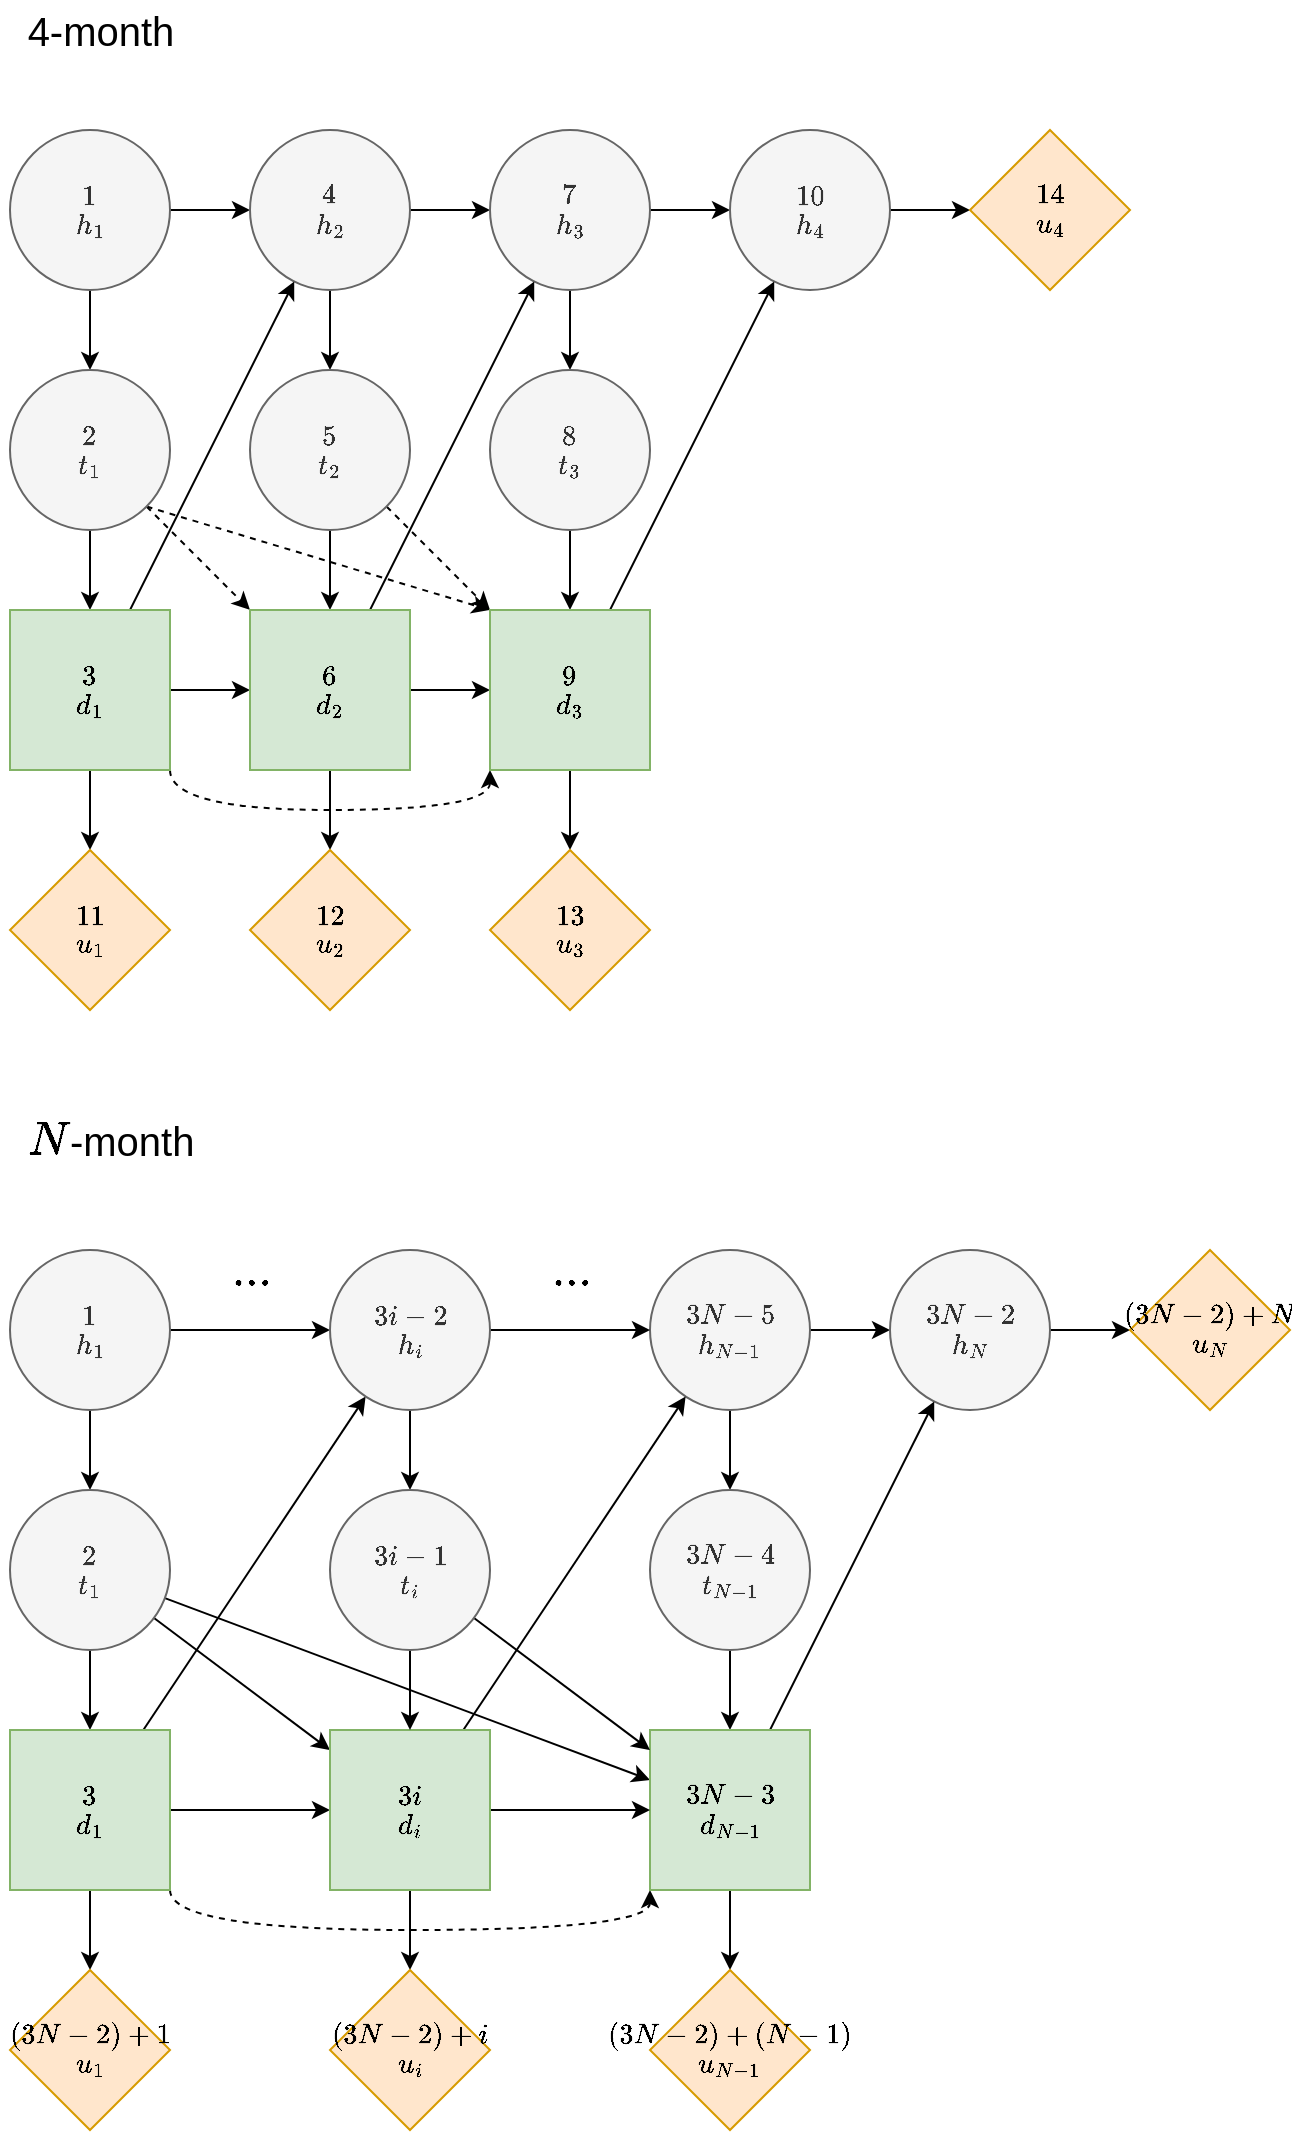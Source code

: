 <mxfile version="13.3.5" type="device"><diagram id="lBxmtTDQUs91-ZJzMR9x" name="Page-1"><mxGraphModel dx="1422" dy="881" grid="1" gridSize="10" guides="1" tooltips="1" connect="1" arrows="1" fold="1" page="1" pageScale="1" pageWidth="850" pageHeight="1100" math="1" shadow="0"><root><mxCell id="0"/><mxCell id="1" parent="0"/><mxCell id="7JQAHB_OFvZ4Ws6NVtLk-37" style="edgeStyle=orthogonalEdgeStyle;rounded=0;orthogonalLoop=1;jettySize=auto;html=1;curved=1;" parent="1" source="7JQAHB_OFvZ4Ws6NVtLk-39" target="7JQAHB_OFvZ4Ws6NVtLk-42" edge="1"><mxGeometry relative="1" as="geometry"/></mxCell><mxCell id="7JQAHB_OFvZ4Ws6NVtLk-38" style="edgeStyle=orthogonalEdgeStyle;rounded=0;orthogonalLoop=1;jettySize=auto;html=1;curved=1;" parent="1" source="7JQAHB_OFvZ4Ws6NVtLk-39" target="7JQAHB_OFvZ4Ws6NVtLk-52" edge="1"><mxGeometry relative="1" as="geometry"/></mxCell><mxCell id="7JQAHB_OFvZ4Ws6NVtLk-39" value="`1`&lt;br&gt;`h_1`" style="ellipse;whiteSpace=wrap;html=1;aspect=fixed;fillColor=#f5f5f5;strokeColor=#666666;fontColor=#333333;" parent="1" vertex="1"><mxGeometry x="40" y="80" width="80" height="80" as="geometry"/></mxCell><mxCell id="7JQAHB_OFvZ4Ws6NVtLk-40" style="edgeStyle=orthogonalEdgeStyle;rounded=0;orthogonalLoop=1;jettySize=auto;html=1;curved=1;" parent="1" source="7JQAHB_OFvZ4Ws6NVtLk-42" target="7JQAHB_OFvZ4Ws6NVtLk-45" edge="1"><mxGeometry relative="1" as="geometry"/></mxCell><mxCell id="7JQAHB_OFvZ4Ws6NVtLk-41" style="edgeStyle=orthogonalEdgeStyle;rounded=0;orthogonalLoop=1;jettySize=auto;html=1;curved=1;" parent="1" source="7JQAHB_OFvZ4Ws6NVtLk-42" target="7JQAHB_OFvZ4Ws6NVtLk-55" edge="1"><mxGeometry relative="1" as="geometry"/></mxCell><mxCell id="7JQAHB_OFvZ4Ws6NVtLk-42" value="&lt;div&gt;`4`&lt;/div&gt;&lt;div&gt;`h_2`&lt;br&gt;&lt;/div&gt;" style="ellipse;whiteSpace=wrap;html=1;aspect=fixed;fillColor=#f5f5f5;strokeColor=#666666;fontColor=#333333;" parent="1" vertex="1"><mxGeometry x="160" y="80" width="80" height="80" as="geometry"/></mxCell><mxCell id="7JQAHB_OFvZ4Ws6NVtLk-43" style="edgeStyle=orthogonalEdgeStyle;rounded=0;orthogonalLoop=1;jettySize=auto;html=1;curved=1;" parent="1" source="7JQAHB_OFvZ4Ws6NVtLk-45" target="7JQAHB_OFvZ4Ws6NVtLk-47" edge="1"><mxGeometry relative="1" as="geometry"/></mxCell><mxCell id="7JQAHB_OFvZ4Ws6NVtLk-44" style="edgeStyle=orthogonalEdgeStyle;rounded=0;orthogonalLoop=1;jettySize=auto;html=1;curved=1;" parent="1" source="7JQAHB_OFvZ4Ws6NVtLk-45" target="7JQAHB_OFvZ4Ws6NVtLk-57" edge="1"><mxGeometry relative="1" as="geometry"/></mxCell><mxCell id="7JQAHB_OFvZ4Ws6NVtLk-45" value="`7`&lt;br&gt;`h_3`" style="ellipse;whiteSpace=wrap;html=1;aspect=fixed;fillColor=#f5f5f5;strokeColor=#666666;fontColor=#333333;" parent="1" vertex="1"><mxGeometry x="280" y="80" width="80" height="80" as="geometry"/></mxCell><mxCell id="7JQAHB_OFvZ4Ws6NVtLk-46" style="edgeStyle=orthogonalEdgeStyle;rounded=0;orthogonalLoop=1;jettySize=auto;html=1;curved=1;" parent="1" source="7JQAHB_OFvZ4Ws6NVtLk-47" target="7JQAHB_OFvZ4Ws6NVtLk-48" edge="1"><mxGeometry relative="1" as="geometry"/></mxCell><mxCell id="7JQAHB_OFvZ4Ws6NVtLk-47" value="`10`&lt;br&gt;`h_4`" style="ellipse;whiteSpace=wrap;html=1;aspect=fixed;fillColor=#f5f5f5;strokeColor=#666666;fontColor=#333333;" parent="1" vertex="1"><mxGeometry x="400" y="80" width="80" height="80" as="geometry"/></mxCell><mxCell id="7JQAHB_OFvZ4Ws6NVtLk-48" value="`14`&lt;br&gt;`u_4`" style="rhombus;whiteSpace=wrap;html=1;fontFamily=Helvetica;fontSize=12;fontColor=#000000;align=center;strokeColor=#d79b00;fillColor=#ffe6cc;" parent="1" vertex="1"><mxGeometry x="520" y="80" width="80" height="80" as="geometry"/></mxCell><mxCell id="7JQAHB_OFvZ4Ws6NVtLk-49" style="edgeStyle=orthogonalEdgeStyle;rounded=0;orthogonalLoop=1;jettySize=auto;html=1;curved=1;" parent="1" source="7JQAHB_OFvZ4Ws6NVtLk-52" target="7JQAHB_OFvZ4Ws6NVtLk-62" edge="1"><mxGeometry relative="1" as="geometry"/></mxCell><mxCell id="7JQAHB_OFvZ4Ws6NVtLk-51" style="edgeStyle=none;rounded=0;orthogonalLoop=1;jettySize=auto;html=1;exitX=1;exitY=1;exitDx=0;exitDy=0;entryX=0;entryY=0;entryDx=0;entryDy=0;fillColor=#f5f5f5;dashed=1;" parent="1" source="7JQAHB_OFvZ4Ws6NVtLk-52" target="7JQAHB_OFvZ4Ws6NVtLk-69" edge="1"><mxGeometry relative="1" as="geometry"/></mxCell><mxCell id="7JQAHB_OFvZ4Ws6NVtLk-129" style="edgeStyle=none;rounded=0;orthogonalLoop=1;jettySize=auto;html=1;fontSize=20;dashed=1;" parent="1" source="7JQAHB_OFvZ4Ws6NVtLk-52" target="7JQAHB_OFvZ4Ws6NVtLk-66" edge="1"><mxGeometry relative="1" as="geometry"/></mxCell><mxCell id="7JQAHB_OFvZ4Ws6NVtLk-52" value="&lt;div&gt;`2`&lt;/div&gt;&lt;div&gt;`t_1`&lt;br&gt;&lt;/div&gt;" style="ellipse;whiteSpace=wrap;html=1;aspect=fixed;fillColor=#f5f5f5;strokeColor=#666666;fontColor=#333333;" parent="1" vertex="1"><mxGeometry x="40" y="200" width="80" height="80" as="geometry"/></mxCell><mxCell id="7JQAHB_OFvZ4Ws6NVtLk-53" style="edgeStyle=orthogonalEdgeStyle;rounded=0;orthogonalLoop=1;jettySize=auto;html=1;curved=1;" parent="1" source="7JQAHB_OFvZ4Ws6NVtLk-55" target="7JQAHB_OFvZ4Ws6NVtLk-66" edge="1"><mxGeometry relative="1" as="geometry"/></mxCell><mxCell id="7JQAHB_OFvZ4Ws6NVtLk-54" style="edgeStyle=none;rounded=0;orthogonalLoop=1;jettySize=auto;html=1;exitX=1;exitY=1;exitDx=0;exitDy=0;entryX=0;entryY=0;entryDx=0;entryDy=0;fillColor=#f5f5f5;dashed=1;" parent="1" source="7JQAHB_OFvZ4Ws6NVtLk-55" target="7JQAHB_OFvZ4Ws6NVtLk-69" edge="1"><mxGeometry relative="1" as="geometry"/></mxCell><mxCell id="7JQAHB_OFvZ4Ws6NVtLk-55" value="&lt;div&gt;`5`&lt;/div&gt;&lt;div&gt;`t_2`&lt;/div&gt;" style="ellipse;whiteSpace=wrap;html=1;aspect=fixed;fillColor=#f5f5f5;strokeColor=#666666;fontColor=#333333;" parent="1" vertex="1"><mxGeometry x="160" y="200" width="80" height="80" as="geometry"/></mxCell><mxCell id="7JQAHB_OFvZ4Ws6NVtLk-56" style="edgeStyle=orthogonalEdgeStyle;rounded=0;orthogonalLoop=1;jettySize=auto;html=1;curved=1;" parent="1" source="7JQAHB_OFvZ4Ws6NVtLk-57" target="7JQAHB_OFvZ4Ws6NVtLk-69" edge="1"><mxGeometry relative="1" as="geometry"/></mxCell><mxCell id="7JQAHB_OFvZ4Ws6NVtLk-57" value="`8`&lt;br&gt;`t_3`" style="ellipse;whiteSpace=wrap;html=1;aspect=fixed;fillColor=#f5f5f5;strokeColor=#666666;fontColor=#333333;" parent="1" vertex="1"><mxGeometry x="280" y="200" width="80" height="80" as="geometry"/></mxCell><mxCell id="7JQAHB_OFvZ4Ws6NVtLk-58" style="edgeStyle=orthogonalEdgeStyle;rounded=0;orthogonalLoop=1;jettySize=auto;html=1;curved=1;" parent="1" source="7JQAHB_OFvZ4Ws6NVtLk-62" target="7JQAHB_OFvZ4Ws6NVtLk-70" edge="1"><mxGeometry relative="1" as="geometry"/></mxCell><mxCell id="7JQAHB_OFvZ4Ws6NVtLk-59" style="edgeStyle=orthogonalEdgeStyle;curved=1;rounded=0;orthogonalLoop=1;jettySize=auto;html=1;" parent="1" source="7JQAHB_OFvZ4Ws6NVtLk-62" target="7JQAHB_OFvZ4Ws6NVtLk-66" edge="1"><mxGeometry relative="1" as="geometry"/></mxCell><mxCell id="7JQAHB_OFvZ4Ws6NVtLk-61" style="edgeStyle=orthogonalEdgeStyle;rounded=0;orthogonalLoop=1;jettySize=auto;html=1;exitX=1;exitY=1;exitDx=0;exitDy=0;entryX=0;entryY=1;entryDx=0;entryDy=0;curved=1;dashed=1;" parent="1" source="7JQAHB_OFvZ4Ws6NVtLk-62" target="7JQAHB_OFvZ4Ws6NVtLk-69" edge="1"><mxGeometry relative="1" as="geometry"/></mxCell><mxCell id="7JQAHB_OFvZ4Ws6NVtLk-126" style="edgeStyle=none;rounded=0;orthogonalLoop=1;jettySize=auto;html=1;fontSize=20;" parent="1" source="7JQAHB_OFvZ4Ws6NVtLk-62" target="7JQAHB_OFvZ4Ws6NVtLk-42" edge="1"><mxGeometry relative="1" as="geometry"/></mxCell><mxCell id="7JQAHB_OFvZ4Ws6NVtLk-62" value="`3`&lt;br&gt;`d_1`" style="whiteSpace=wrap;html=1;aspect=fixed;fontFamily=Helvetica;fontSize=12;fontColor=#000000;align=center;strokeColor=#82b366;fillColor=#d5e8d4;" parent="1" vertex="1"><mxGeometry x="40" y="320" width="80" height="80" as="geometry"/></mxCell><mxCell id="7JQAHB_OFvZ4Ws6NVtLk-63" style="edgeStyle=orthogonalEdgeStyle;rounded=0;orthogonalLoop=1;jettySize=auto;html=1;curved=1;" parent="1" source="7JQAHB_OFvZ4Ws6NVtLk-66" target="7JQAHB_OFvZ4Ws6NVtLk-71" edge="1"><mxGeometry relative="1" as="geometry"/></mxCell><mxCell id="7JQAHB_OFvZ4Ws6NVtLk-64" style="edgeStyle=orthogonalEdgeStyle;curved=1;rounded=0;orthogonalLoop=1;jettySize=auto;html=1;" parent="1" source="7JQAHB_OFvZ4Ws6NVtLk-66" target="7JQAHB_OFvZ4Ws6NVtLk-69" edge="1"><mxGeometry relative="1" as="geometry"/></mxCell><mxCell id="7JQAHB_OFvZ4Ws6NVtLk-127" style="edgeStyle=none;rounded=0;orthogonalLoop=1;jettySize=auto;html=1;fontSize=20;" parent="1" source="7JQAHB_OFvZ4Ws6NVtLk-66" target="7JQAHB_OFvZ4Ws6NVtLk-45" edge="1"><mxGeometry relative="1" as="geometry"/></mxCell><mxCell id="7JQAHB_OFvZ4Ws6NVtLk-66" value="&lt;div&gt;`6`&lt;/div&gt;&lt;div&gt;`d_2`&lt;br&gt;&lt;/div&gt;" style="whiteSpace=wrap;html=1;aspect=fixed;fontFamily=Helvetica;fontSize=12;fontColor=#000000;align=center;strokeColor=#82b366;fillColor=#d5e8d4;" parent="1" vertex="1"><mxGeometry x="160" y="320" width="80" height="80" as="geometry"/></mxCell><mxCell id="7JQAHB_OFvZ4Ws6NVtLk-67" style="edgeStyle=orthogonalEdgeStyle;rounded=0;orthogonalLoop=1;jettySize=auto;html=1;curved=1;" parent="1" source="7JQAHB_OFvZ4Ws6NVtLk-69" target="7JQAHB_OFvZ4Ws6NVtLk-72" edge="1"><mxGeometry relative="1" as="geometry"/></mxCell><mxCell id="7JQAHB_OFvZ4Ws6NVtLk-128" style="edgeStyle=none;rounded=0;orthogonalLoop=1;jettySize=auto;html=1;fontSize=20;" parent="1" source="7JQAHB_OFvZ4Ws6NVtLk-69" target="7JQAHB_OFvZ4Ws6NVtLk-47" edge="1"><mxGeometry relative="1" as="geometry"/></mxCell><mxCell id="7JQAHB_OFvZ4Ws6NVtLk-69" value="`9`&lt;br&gt;`d_3`" style="whiteSpace=wrap;html=1;aspect=fixed;fontFamily=Helvetica;fontSize=12;fontColor=#000000;align=center;strokeColor=#82b366;fillColor=#d5e8d4;" parent="1" vertex="1"><mxGeometry x="280" y="320" width="80" height="80" as="geometry"/></mxCell><mxCell id="7JQAHB_OFvZ4Ws6NVtLk-70" value="`11`&lt;br&gt;`u_1`" style="rhombus;whiteSpace=wrap;html=1;fontFamily=Helvetica;fontSize=12;fontColor=#000000;align=center;strokeColor=#d79b00;fillColor=#ffe6cc;" parent="1" vertex="1"><mxGeometry x="40" y="440" width="80" height="80" as="geometry"/></mxCell><mxCell id="7JQAHB_OFvZ4Ws6NVtLk-71" value="&lt;div&gt;`12`&lt;/div&gt;&lt;div&gt;`u_2`&lt;br&gt;&lt;/div&gt;" style="rhombus;whiteSpace=wrap;html=1;fontFamily=Helvetica;fontSize=12;fontColor=#000000;align=center;strokeColor=#d79b00;fillColor=#ffe6cc;" parent="1" vertex="1"><mxGeometry x="160" y="440" width="80" height="80" as="geometry"/></mxCell><mxCell id="7JQAHB_OFvZ4Ws6NVtLk-72" value="`13`&lt;br&gt;`u_3`" style="rhombus;whiteSpace=wrap;html=1;fontFamily=Helvetica;fontSize=12;fontColor=#000000;align=center;strokeColor=#d79b00;fillColor=#ffe6cc;" parent="1" vertex="1"><mxGeometry x="280" y="440" width="80" height="80" as="geometry"/></mxCell><mxCell id="7JQAHB_OFvZ4Ws6NVtLk-74" style="edgeStyle=orthogonalEdgeStyle;rounded=0;orthogonalLoop=1;jettySize=auto;html=1;curved=1;" parent="1" source="7JQAHB_OFvZ4Ws6NVtLk-75" target="7JQAHB_OFvZ4Ws6NVtLk-88" edge="1"><mxGeometry relative="1" as="geometry"/></mxCell><mxCell id="wpXodNrcpUwwJsbq1YbQ-5" style="edgeStyle=none;rounded=0;orthogonalLoop=1;jettySize=auto;html=1;fontSize=20;" parent="1" source="7JQAHB_OFvZ4Ws6NVtLk-75" target="7JQAHB_OFvZ4Ws6NVtLk-111" edge="1"><mxGeometry relative="1" as="geometry"/></mxCell><mxCell id="7JQAHB_OFvZ4Ws6NVtLk-75" value="`1`&lt;br&gt;`h_1`" style="ellipse;whiteSpace=wrap;html=1;aspect=fixed;fillColor=#f5f5f5;strokeColor=#666666;fontColor=#333333;" parent="1" vertex="1"><mxGeometry x="40" y="640" width="80" height="80" as="geometry"/></mxCell><mxCell id="7JQAHB_OFvZ4Ws6NVtLk-79" style="edgeStyle=orthogonalEdgeStyle;rounded=0;orthogonalLoop=1;jettySize=auto;html=1;curved=1;" parent="1" source="7JQAHB_OFvZ4Ws6NVtLk-81" target="7JQAHB_OFvZ4Ws6NVtLk-83" edge="1"><mxGeometry relative="1" as="geometry"/></mxCell><mxCell id="7JQAHB_OFvZ4Ws6NVtLk-80" style="edgeStyle=orthogonalEdgeStyle;rounded=0;orthogonalLoop=1;jettySize=auto;html=1;curved=1;" parent="1" source="7JQAHB_OFvZ4Ws6NVtLk-81" target="7JQAHB_OFvZ4Ws6NVtLk-93" edge="1"><mxGeometry relative="1" as="geometry"/></mxCell><mxCell id="7JQAHB_OFvZ4Ws6NVtLk-81" value="`3N-5`&lt;br&gt;`h_{N-1}`" style="ellipse;whiteSpace=wrap;html=1;aspect=fixed;fillColor=#f5f5f5;strokeColor=#666666;fontColor=#333333;" parent="1" vertex="1"><mxGeometry x="360" y="640" width="80" height="80" as="geometry"/></mxCell><mxCell id="7JQAHB_OFvZ4Ws6NVtLk-82" style="edgeStyle=orthogonalEdgeStyle;rounded=0;orthogonalLoop=1;jettySize=auto;html=1;curved=1;" parent="1" source="7JQAHB_OFvZ4Ws6NVtLk-83" target="7JQAHB_OFvZ4Ws6NVtLk-84" edge="1"><mxGeometry relative="1" as="geometry"/></mxCell><mxCell id="7JQAHB_OFvZ4Ws6NVtLk-83" value="`3N-2`&lt;br&gt;`h_N`" style="ellipse;whiteSpace=wrap;html=1;aspect=fixed;fillColor=#f5f5f5;strokeColor=#666666;fontColor=#333333;" parent="1" vertex="1"><mxGeometry x="480" y="640" width="80" height="80" as="geometry"/></mxCell><mxCell id="7JQAHB_OFvZ4Ws6NVtLk-84" value="`(3N-2)+N&lt;br&gt;`&lt;br&gt;`u_N`" style="rhombus;whiteSpace=wrap;html=1;fontFamily=Helvetica;fontSize=12;fontColor=#000000;align=center;strokeColor=#d79b00;fillColor=#ffe6cc;" parent="1" vertex="1"><mxGeometry x="600" y="640" width="80" height="80" as="geometry"/></mxCell><mxCell id="7JQAHB_OFvZ4Ws6NVtLk-85" style="edgeStyle=orthogonalEdgeStyle;rounded=0;orthogonalLoop=1;jettySize=auto;html=1;curved=1;" parent="1" source="7JQAHB_OFvZ4Ws6NVtLk-88" target="7JQAHB_OFvZ4Ws6NVtLk-98" edge="1"><mxGeometry relative="1" as="geometry"/></mxCell><mxCell id="wpXodNrcpUwwJsbq1YbQ-11" style="edgeStyle=none;rounded=0;orthogonalLoop=1;jettySize=auto;html=1;fontSize=20;" parent="1" source="7JQAHB_OFvZ4Ws6NVtLk-88" target="7JQAHB_OFvZ4Ws6NVtLk-105" edge="1"><mxGeometry relative="1" as="geometry"/></mxCell><mxCell id="wpXodNrcpUwwJsbq1YbQ-13" style="edgeStyle=none;rounded=0;orthogonalLoop=1;jettySize=auto;html=1;fontSize=20;" parent="1" source="7JQAHB_OFvZ4Ws6NVtLk-88" target="7JQAHB_OFvZ4Ws6NVtLk-113" edge="1"><mxGeometry relative="1" as="geometry"/></mxCell><mxCell id="7JQAHB_OFvZ4Ws6NVtLk-88" value="&lt;div&gt;`2`&lt;/div&gt;&lt;div&gt;`t_1`&lt;br&gt;&lt;/div&gt;" style="ellipse;whiteSpace=wrap;html=1;aspect=fixed;fillColor=#f5f5f5;strokeColor=#666666;fontColor=#333333;" parent="1" vertex="1"><mxGeometry x="40" y="760" width="80" height="80" as="geometry"/></mxCell><mxCell id="7JQAHB_OFvZ4Ws6NVtLk-92" style="edgeStyle=orthogonalEdgeStyle;rounded=0;orthogonalLoop=1;jettySize=auto;html=1;curved=1;" parent="1" source="7JQAHB_OFvZ4Ws6NVtLk-93" target="7JQAHB_OFvZ4Ws6NVtLk-105" edge="1"><mxGeometry relative="1" as="geometry"/></mxCell><mxCell id="7JQAHB_OFvZ4Ws6NVtLk-93" value="`3N-4`&lt;br&gt;`t_{N-1}`" style="ellipse;whiteSpace=wrap;html=1;aspect=fixed;fillColor=#f5f5f5;strokeColor=#666666;fontColor=#333333;" parent="1" vertex="1"><mxGeometry x="360" y="760" width="80" height="80" as="geometry"/></mxCell><mxCell id="7JQAHB_OFvZ4Ws6NVtLk-94" style="edgeStyle=orthogonalEdgeStyle;rounded=0;orthogonalLoop=1;jettySize=auto;html=1;curved=1;" parent="1" source="7JQAHB_OFvZ4Ws6NVtLk-98" target="7JQAHB_OFvZ4Ws6NVtLk-106" edge="1"><mxGeometry relative="1" as="geometry"/></mxCell><mxCell id="7JQAHB_OFvZ4Ws6NVtLk-97" style="edgeStyle=orthogonalEdgeStyle;rounded=0;orthogonalLoop=1;jettySize=auto;html=1;exitX=1;exitY=1;exitDx=0;exitDy=0;entryX=0;entryY=1;entryDx=0;entryDy=0;curved=1;dashed=1;" parent="1" source="7JQAHB_OFvZ4Ws6NVtLk-98" target="7JQAHB_OFvZ4Ws6NVtLk-105" edge="1"><mxGeometry relative="1" as="geometry"/></mxCell><mxCell id="wpXodNrcpUwwJsbq1YbQ-6" style="edgeStyle=none;rounded=0;orthogonalLoop=1;jettySize=auto;html=1;fontSize=20;" parent="1" source="7JQAHB_OFvZ4Ws6NVtLk-98" target="7JQAHB_OFvZ4Ws6NVtLk-113" edge="1"><mxGeometry relative="1" as="geometry"/></mxCell><mxCell id="wpXodNrcpUwwJsbq1YbQ-9" value="`\ldots`" style="edgeLabel;html=1;align=center;verticalAlign=middle;resizable=0;points=[];fontSize=20;" parent="wpXodNrcpUwwJsbq1YbQ-6" vertex="1" connectable="0"><mxGeometry x="-0.271" y="1" relative="1" as="geometry"><mxPoint x="11.03" y="-269" as="offset"/></mxGeometry></mxCell><mxCell id="wpXodNrcpUwwJsbq1YbQ-7" style="edgeStyle=none;rounded=0;orthogonalLoop=1;jettySize=auto;html=1;fontSize=20;" parent="1" source="7JQAHB_OFvZ4Ws6NVtLk-98" target="7JQAHB_OFvZ4Ws6NVtLk-111" edge="1"><mxGeometry relative="1" as="geometry"/></mxCell><mxCell id="7JQAHB_OFvZ4Ws6NVtLk-98" value="`3`&lt;br&gt;`d_1`" style="whiteSpace=wrap;html=1;aspect=fixed;fontFamily=Helvetica;fontSize=12;fontColor=#000000;align=center;strokeColor=#82b366;fillColor=#d5e8d4;" parent="1" vertex="1"><mxGeometry x="40" y="880" width="80" height="80" as="geometry"/></mxCell><mxCell id="7JQAHB_OFvZ4Ws6NVtLk-103" style="edgeStyle=orthogonalEdgeStyle;rounded=0;orthogonalLoop=1;jettySize=auto;html=1;curved=1;" parent="1" source="7JQAHB_OFvZ4Ws6NVtLk-105" target="7JQAHB_OFvZ4Ws6NVtLk-108" edge="1"><mxGeometry relative="1" as="geometry"/></mxCell><mxCell id="7JQAHB_OFvZ4Ws6NVtLk-125" style="edgeStyle=none;rounded=0;orthogonalLoop=1;jettySize=auto;html=1;fontSize=20;" parent="1" source="7JQAHB_OFvZ4Ws6NVtLk-105" target="7JQAHB_OFvZ4Ws6NVtLk-83" edge="1"><mxGeometry relative="1" as="geometry"/></mxCell><mxCell id="7JQAHB_OFvZ4Ws6NVtLk-105" value="`3N-3`&lt;br&gt;`d_{N-1}`" style="whiteSpace=wrap;html=1;aspect=fixed;fontFamily=Helvetica;fontSize=12;fontColor=#000000;align=center;strokeColor=#82b366;fillColor=#d5e8d4;" parent="1" vertex="1"><mxGeometry x="360" y="880" width="80" height="80" as="geometry"/></mxCell><mxCell id="7JQAHB_OFvZ4Ws6NVtLk-106" value="`(3N-2)+1`&lt;br&gt;`u_1`" style="rhombus;whiteSpace=wrap;html=1;fontFamily=Helvetica;fontSize=12;fontColor=#000000;align=center;strokeColor=#d79b00;fillColor=#ffe6cc;" parent="1" vertex="1"><mxGeometry x="40" y="1000" width="80" height="80" as="geometry"/></mxCell><mxCell id="7JQAHB_OFvZ4Ws6NVtLk-108" value="`(3N-2)+(N-1)`&lt;br&gt;`u_{N-1}`" style="rhombus;whiteSpace=wrap;html=1;fontFamily=Helvetica;fontSize=12;fontColor=#000000;align=center;strokeColor=#d79b00;fillColor=#ffe6cc;" parent="1" vertex="1"><mxGeometry x="360" y="1000" width="80" height="80" as="geometry"/></mxCell><mxCell id="7JQAHB_OFvZ4Ws6NVtLk-109" value="4-month" style="text;html=1;align=center;verticalAlign=middle;resizable=0;points=[];autosize=1;fontSize=20;" parent="1" vertex="1"><mxGeometry x="40" y="15" width="90" height="30" as="geometry"/></mxCell><mxCell id="7JQAHB_OFvZ4Ws6NVtLk-110" value="`N`-month" style="text;html=1;align=center;verticalAlign=middle;resizable=0;points=[];autosize=1;fontSize=20;" parent="1" vertex="1"><mxGeometry x="35" y="570" width="110" height="30" as="geometry"/></mxCell><mxCell id="7JQAHB_OFvZ4Ws6NVtLk-120" style="edgeStyle=none;rounded=0;orthogonalLoop=1;jettySize=auto;html=1;fontSize=20;" parent="1" source="7JQAHB_OFvZ4Ws6NVtLk-111" target="7JQAHB_OFvZ4Ws6NVtLk-81" edge="1"><mxGeometry relative="1" as="geometry"/></mxCell><mxCell id="wpXodNrcpUwwJsbq1YbQ-2" style="edgeStyle=none;rounded=0;orthogonalLoop=1;jettySize=auto;html=1;fontSize=20;" parent="1" source="7JQAHB_OFvZ4Ws6NVtLk-111" target="wpXodNrcpUwwJsbq1YbQ-1" edge="1"><mxGeometry relative="1" as="geometry"/></mxCell><mxCell id="7JQAHB_OFvZ4Ws6NVtLk-111" value="`3i-2`&lt;br&gt;`h_i`" style="ellipse;whiteSpace=wrap;html=1;aspect=fixed;fillColor=#f5f5f5;strokeColor=#666666;fontColor=#333333;" parent="1" vertex="1"><mxGeometry x="200" y="640" width="80" height="80" as="geometry"/></mxCell><mxCell id="7JQAHB_OFvZ4Ws6NVtLk-118" style="edgeStyle=none;rounded=0;orthogonalLoop=1;jettySize=auto;html=1;fontSize=20;" parent="1" source="7JQAHB_OFvZ4Ws6NVtLk-113" target="7JQAHB_OFvZ4Ws6NVtLk-117" edge="1"><mxGeometry relative="1" as="geometry"/></mxCell><mxCell id="7JQAHB_OFvZ4Ws6NVtLk-121" style="edgeStyle=none;rounded=0;orthogonalLoop=1;jettySize=auto;html=1;fontSize=20;" parent="1" source="7JQAHB_OFvZ4Ws6NVtLk-113" target="7JQAHB_OFvZ4Ws6NVtLk-105" edge="1"><mxGeometry relative="1" as="geometry"/></mxCell><mxCell id="wpXodNrcpUwwJsbq1YbQ-15" value="`\ldots`" style="edgeLabel;html=1;align=center;verticalAlign=middle;resizable=0;points=[];fontSize=20;" parent="7JQAHB_OFvZ4Ws6NVtLk-121" vertex="1" connectable="0"><mxGeometry x="0.229" relative="1" as="geometry"><mxPoint x="-8.97" y="-270" as="offset"/></mxGeometry></mxCell><mxCell id="7JQAHB_OFvZ4Ws6NVtLk-123" style="edgeStyle=none;rounded=0;orthogonalLoop=1;jettySize=auto;html=1;fontSize=20;" parent="1" source="7JQAHB_OFvZ4Ws6NVtLk-113" target="7JQAHB_OFvZ4Ws6NVtLk-81" edge="1"><mxGeometry relative="1" as="geometry"/></mxCell><mxCell id="7JQAHB_OFvZ4Ws6NVtLk-113" value="&lt;div&gt;`3i`&lt;/div&gt;&lt;div&gt;`d_i`&lt;br&gt;&lt;/div&gt;" style="whiteSpace=wrap;html=1;aspect=fixed;fontFamily=Helvetica;fontSize=12;fontColor=#000000;align=center;strokeColor=#82b366;fillColor=#d5e8d4;" parent="1" vertex="1"><mxGeometry x="200" y="880" width="80" height="80" as="geometry"/></mxCell><mxCell id="7JQAHB_OFvZ4Ws6NVtLk-117" value="&lt;div&gt;`(3N-2)+i`&lt;/div&gt;&lt;div&gt;`u_i`&lt;br&gt;&lt;/div&gt;" style="rhombus;whiteSpace=wrap;html=1;fontFamily=Helvetica;fontSize=12;fontColor=#000000;align=center;strokeColor=#d79b00;fillColor=#ffe6cc;" parent="1" vertex="1"><mxGeometry x="200" y="1000" width="80" height="80" as="geometry"/></mxCell><mxCell id="wpXodNrcpUwwJsbq1YbQ-3" style="edgeStyle=none;rounded=0;orthogonalLoop=1;jettySize=auto;html=1;fontSize=20;" parent="1" source="wpXodNrcpUwwJsbq1YbQ-1" target="7JQAHB_OFvZ4Ws6NVtLk-113" edge="1"><mxGeometry relative="1" as="geometry"/></mxCell><mxCell id="wpXodNrcpUwwJsbq1YbQ-12" style="edgeStyle=none;rounded=0;orthogonalLoop=1;jettySize=auto;html=1;fontSize=20;" parent="1" source="wpXodNrcpUwwJsbq1YbQ-1" target="7JQAHB_OFvZ4Ws6NVtLk-105" edge="1"><mxGeometry relative="1" as="geometry"/></mxCell><mxCell id="wpXodNrcpUwwJsbq1YbQ-1" value="`3i-1`&lt;br&gt;`t_i`" style="ellipse;whiteSpace=wrap;html=1;aspect=fixed;fillColor=#f5f5f5;strokeColor=#666666;fontColor=#333333;" parent="1" vertex="1"><mxGeometry x="200" y="760" width="80" height="80" as="geometry"/></mxCell></root></mxGraphModel></diagram></mxfile>